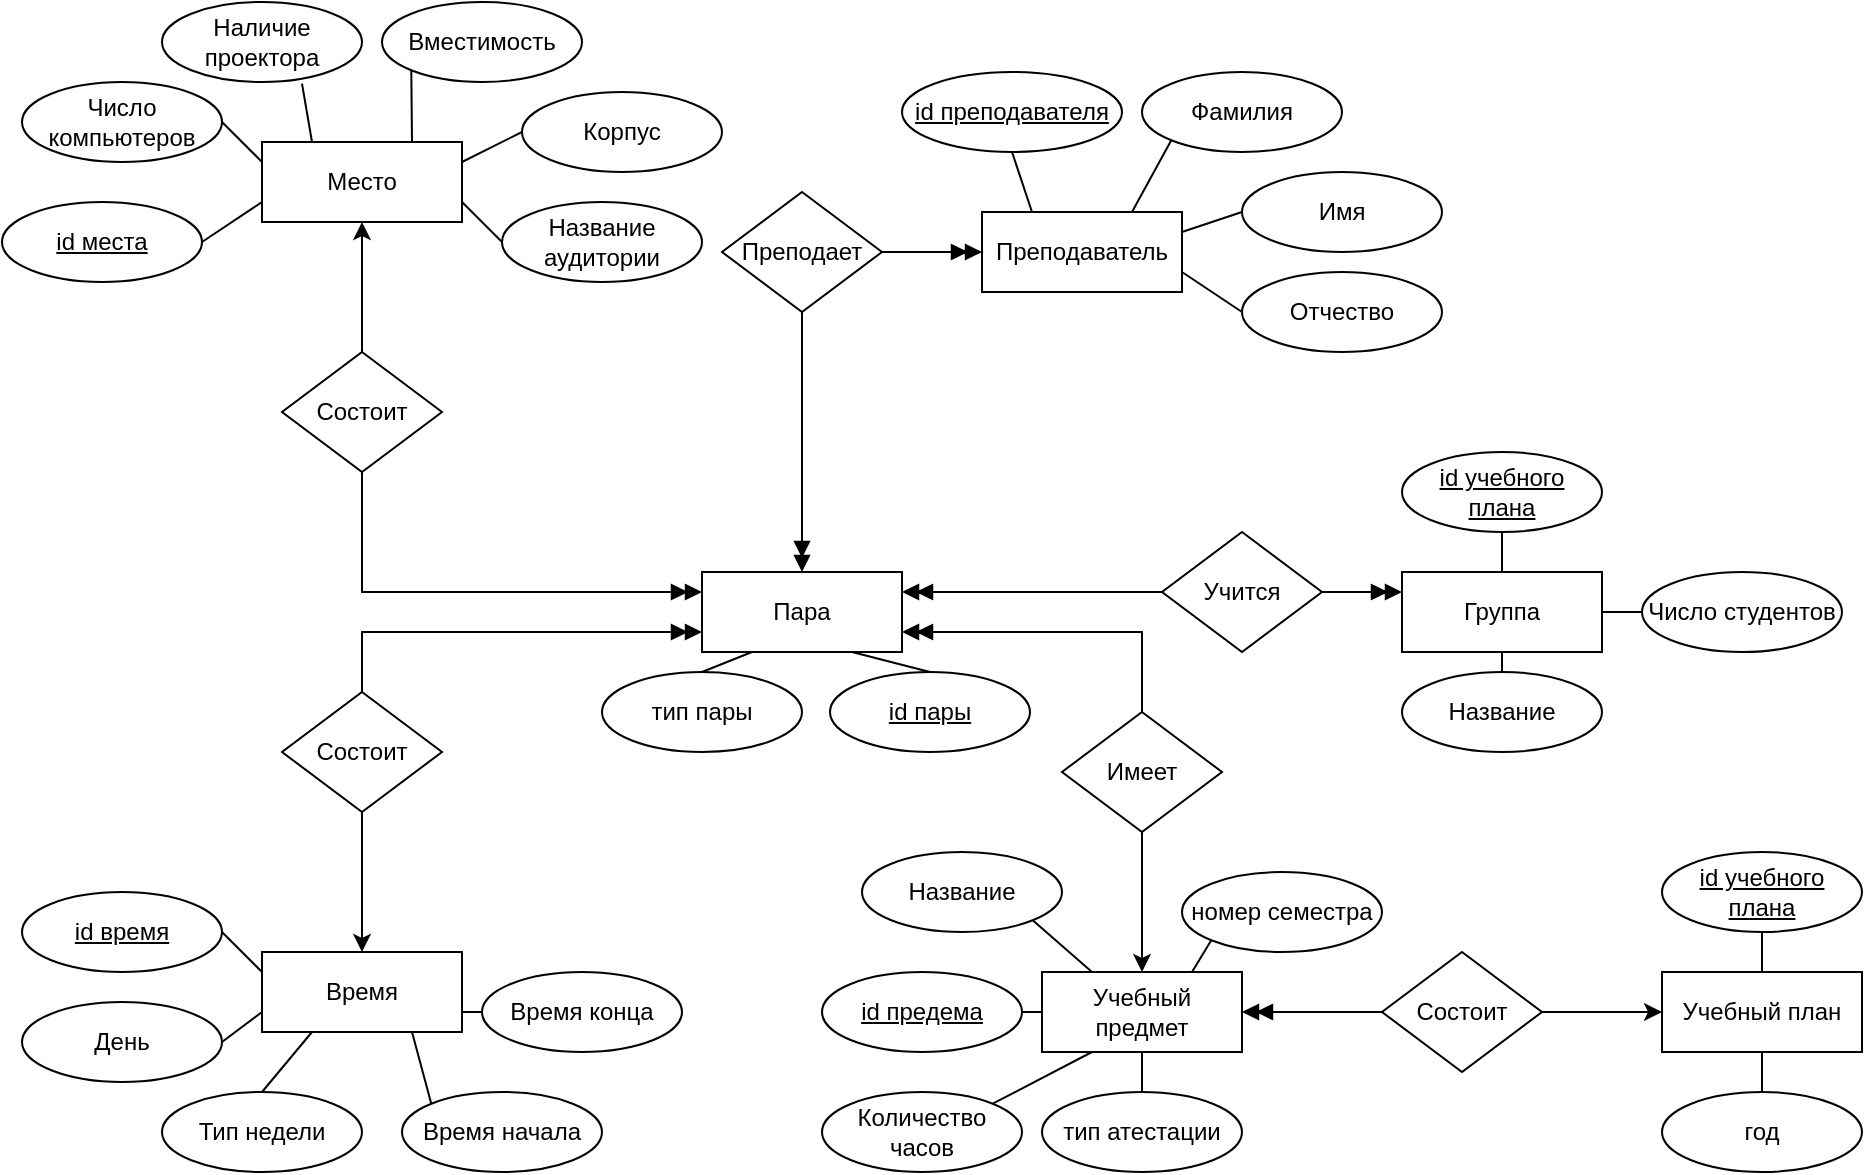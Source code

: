 <mxfile version="15.6.8" type="github"><diagram id="kSOcZVCkSYOr7iKSlA4o" name="Page-1"><mxGraphModel dx="1422" dy="780" grid="0" gridSize="10" guides="1" tooltips="1" connect="1" arrows="1" fold="1" page="0" pageScale="1" pageWidth="827" pageHeight="1169" math="0" shadow="0"><root><mxCell id="0"/><mxCell id="1" parent="0"/><mxCell id="0AAqKEs59Fs22UUl9lAn-47" value="" style="edgeStyle=orthogonalEdgeStyle;rounded=0;orthogonalLoop=1;jettySize=auto;html=1;endArrow=none;endFill=0;startArrow=doubleBlock;startFill=1;" edge="1" parent="1" source="0AAqKEs59Fs22UUl9lAn-1" target="0AAqKEs59Fs22UUl9lAn-46"><mxGeometry relative="1" as="geometry"/></mxCell><mxCell id="0AAqKEs59Fs22UUl9lAn-90" value="" style="edgeStyle=orthogonalEdgeStyle;rounded=0;orthogonalLoop=1;jettySize=auto;html=1;endArrow=none;endFill=0;startArrow=classic;startFill=1;strokeColor=default;" edge="1" parent="1" source="0AAqKEs59Fs22UUl9lAn-1" target="0AAqKEs59Fs22UUl9lAn-89"><mxGeometry relative="1" as="geometry"/></mxCell><mxCell id="0AAqKEs59Fs22UUl9lAn-1" value="Учебный предмет" style="rounded=0;whiteSpace=wrap;html=1;" vertex="1" parent="1"><mxGeometry x="520" y="530" width="100" height="40" as="geometry"/></mxCell><mxCell id="0AAqKEs59Fs22UUl9lAn-2" value="Время" style="rounded=0;whiteSpace=wrap;html=1;" vertex="1" parent="1"><mxGeometry x="130" y="520" width="100" height="40" as="geometry"/></mxCell><mxCell id="0AAqKEs59Fs22UUl9lAn-4" value="Группа" style="rounded=0;whiteSpace=wrap;html=1;" vertex="1" parent="1"><mxGeometry x="700" y="330" width="100" height="40" as="geometry"/></mxCell><mxCell id="0AAqKEs59Fs22UUl9lAn-5" value="Учебный план" style="rounded=0;whiteSpace=wrap;html=1;" vertex="1" parent="1"><mxGeometry x="830" y="530" width="100" height="40" as="geometry"/></mxCell><mxCell id="0AAqKEs59Fs22UUl9lAn-7" value="Преподаватель" style="rounded=0;whiteSpace=wrap;html=1;" vertex="1" parent="1"><mxGeometry x="490" y="150" width="100" height="40" as="geometry"/></mxCell><mxCell id="0AAqKEs59Fs22UUl9lAn-8" value="Место" style="rounded=0;whiteSpace=wrap;html=1;" vertex="1" parent="1"><mxGeometry x="130" y="115" width="100" height="40" as="geometry"/></mxCell><mxCell id="0AAqKEs59Fs22UUl9lAn-15" value="" style="edgeStyle=orthogonalEdgeStyle;rounded=0;orthogonalLoop=1;jettySize=auto;html=1;exitX=0;exitY=0.25;exitDx=0;exitDy=0;endArrow=none;endFill=0;startArrow=doubleBlock;startFill=1;" edge="1" parent="1" source="0AAqKEs59Fs22UUl9lAn-9" target="0AAqKEs59Fs22UUl9lAn-11"><mxGeometry relative="1" as="geometry"/></mxCell><mxCell id="0AAqKEs59Fs22UUl9lAn-18" value="" style="edgeStyle=orthogonalEdgeStyle;rounded=0;orthogonalLoop=1;jettySize=auto;html=1;exitX=0;exitY=0.75;exitDx=0;exitDy=0;startArrow=doubleBlock;startFill=1;endArrow=none;endFill=0;" edge="1" parent="1" source="0AAqKEs59Fs22UUl9lAn-9" target="0AAqKEs59Fs22UUl9lAn-17"><mxGeometry relative="1" as="geometry"/></mxCell><mxCell id="0AAqKEs59Fs22UUl9lAn-21" value="" style="edgeStyle=orthogonalEdgeStyle;rounded=0;orthogonalLoop=1;jettySize=auto;html=1;exitX=1;exitY=0.25;exitDx=0;exitDy=0;endArrow=none;endFill=0;startArrow=doubleBlock;startFill=1;" edge="1" parent="1" source="0AAqKEs59Fs22UUl9lAn-9" target="0AAqKEs59Fs22UUl9lAn-20"><mxGeometry relative="1" as="geometry"/></mxCell><mxCell id="0AAqKEs59Fs22UUl9lAn-9" value="Пара" style="rounded=0;whiteSpace=wrap;html=1;" vertex="1" parent="1"><mxGeometry x="350" y="330" width="100" height="40" as="geometry"/></mxCell><mxCell id="0AAqKEs59Fs22UUl9lAn-16" value="" style="edgeStyle=orthogonalEdgeStyle;rounded=0;orthogonalLoop=1;jettySize=auto;html=1;" edge="1" parent="1" source="0AAqKEs59Fs22UUl9lAn-11" target="0AAqKEs59Fs22UUl9lAn-8"><mxGeometry relative="1" as="geometry"/></mxCell><mxCell id="0AAqKEs59Fs22UUl9lAn-11" value="Состоит" style="rhombus;whiteSpace=wrap;html=1;" vertex="1" parent="1"><mxGeometry x="140" y="220" width="80" height="60" as="geometry"/></mxCell><mxCell id="0AAqKEs59Fs22UUl9lAn-13" value="" style="edgeStyle=orthogonalEdgeStyle;rounded=0;orthogonalLoop=1;jettySize=auto;html=1;entryX=0.5;entryY=0;entryDx=0;entryDy=0;exitX=0.5;exitY=1;exitDx=0;exitDy=0;endArrow=doubleBlock;endFill=1;" edge="1" parent="1" source="0AAqKEs59Fs22UUl9lAn-12" target="0AAqKEs59Fs22UUl9lAn-9"><mxGeometry relative="1" as="geometry"><Array as="points"><mxPoint x="400" y="220"/><mxPoint x="400" y="220"/></Array></mxGeometry></mxCell><mxCell id="0AAqKEs59Fs22UUl9lAn-14" value="" style="edgeStyle=orthogonalEdgeStyle;rounded=0;orthogonalLoop=1;jettySize=auto;html=1;endArrow=doubleBlock;endFill=1;" edge="1" parent="1" source="0AAqKEs59Fs22UUl9lAn-12" target="0AAqKEs59Fs22UUl9lAn-7"><mxGeometry relative="1" as="geometry"/></mxCell><mxCell id="0AAqKEs59Fs22UUl9lAn-12" value="Преподает" style="rhombus;whiteSpace=wrap;html=1;" vertex="1" parent="1"><mxGeometry x="360" y="140" width="80" height="60" as="geometry"/></mxCell><mxCell id="0AAqKEs59Fs22UUl9lAn-19" value="" style="edgeStyle=orthogonalEdgeStyle;rounded=0;orthogonalLoop=1;jettySize=auto;html=1;" edge="1" parent="1" source="0AAqKEs59Fs22UUl9lAn-17" target="0AAqKEs59Fs22UUl9lAn-2"><mxGeometry relative="1" as="geometry"/></mxCell><mxCell id="0AAqKEs59Fs22UUl9lAn-17" value="Состоит" style="rhombus;whiteSpace=wrap;html=1;" vertex="1" parent="1"><mxGeometry x="140" y="390" width="80" height="60" as="geometry"/></mxCell><mxCell id="0AAqKEs59Fs22UUl9lAn-22" value="" style="edgeStyle=orthogonalEdgeStyle;rounded=0;orthogonalLoop=1;jettySize=auto;html=1;entryX=0;entryY=0.25;entryDx=0;entryDy=0;endArrow=doubleBlock;endFill=1;" edge="1" parent="1" source="0AAqKEs59Fs22UUl9lAn-20" target="0AAqKEs59Fs22UUl9lAn-4"><mxGeometry relative="1" as="geometry"/></mxCell><mxCell id="0AAqKEs59Fs22UUl9lAn-20" value="Учится" style="rhombus;whiteSpace=wrap;html=1;" vertex="1" parent="1"><mxGeometry x="580" y="310" width="80" height="60" as="geometry"/></mxCell><mxCell id="0AAqKEs59Fs22UUl9lAn-25" value="&lt;u&gt;id преподавателя&lt;/u&gt;" style="ellipse;whiteSpace=wrap;html=1;" vertex="1" parent="1"><mxGeometry x="450" y="80" width="110" height="40" as="geometry"/></mxCell><mxCell id="0AAqKEs59Fs22UUl9lAn-26" value="Фамилия" style="ellipse;whiteSpace=wrap;html=1;" vertex="1" parent="1"><mxGeometry x="570" y="80" width="100" height="40" as="geometry"/></mxCell><mxCell id="0AAqKEs59Fs22UUl9lAn-27" value="Имя" style="ellipse;whiteSpace=wrap;html=1;" vertex="1" parent="1"><mxGeometry x="620" y="130" width="100" height="40" as="geometry"/></mxCell><mxCell id="0AAqKEs59Fs22UUl9lAn-28" value="Отчество" style="ellipse;whiteSpace=wrap;html=1;" vertex="1" parent="1"><mxGeometry x="620" y="180" width="100" height="40" as="geometry"/></mxCell><mxCell id="0AAqKEs59Fs22UUl9lAn-29" value="Число компьютеров" style="ellipse;whiteSpace=wrap;html=1;" vertex="1" parent="1"><mxGeometry x="10" y="85" width="100" height="40" as="geometry"/></mxCell><mxCell id="0AAqKEs59Fs22UUl9lAn-30" value="&lt;u&gt;id места&lt;/u&gt;" style="ellipse;whiteSpace=wrap;html=1;" vertex="1" parent="1"><mxGeometry y="145" width="100" height="40" as="geometry"/></mxCell><mxCell id="0AAqKEs59Fs22UUl9lAn-31" value="Наличие проектора" style="ellipse;whiteSpace=wrap;html=1;" vertex="1" parent="1"><mxGeometry x="80" y="45" width="100" height="40" as="geometry"/></mxCell><mxCell id="0AAqKEs59Fs22UUl9lAn-32" value="Вместимость" style="ellipse;whiteSpace=wrap;html=1;" vertex="1" parent="1"><mxGeometry x="190" y="45" width="100" height="40" as="geometry"/></mxCell><mxCell id="0AAqKEs59Fs22UUl9lAn-33" value="Корпус" style="ellipse;whiteSpace=wrap;html=1;" vertex="1" parent="1"><mxGeometry x="260" y="90" width="100" height="40" as="geometry"/></mxCell><mxCell id="0AAqKEs59Fs22UUl9lAn-34" value="Название аудитории" style="ellipse;whiteSpace=wrap;html=1;" vertex="1" parent="1"><mxGeometry x="250" y="145" width="100" height="40" as="geometry"/></mxCell><mxCell id="0AAqKEs59Fs22UUl9lAn-35" value="&lt;u&gt;id время&lt;/u&gt;" style="ellipse;whiteSpace=wrap;html=1;" vertex="1" parent="1"><mxGeometry x="10" y="490" width="100" height="40" as="geometry"/></mxCell><mxCell id="0AAqKEs59Fs22UUl9lAn-36" value="День" style="ellipse;whiteSpace=wrap;html=1;" vertex="1" parent="1"><mxGeometry x="10" y="545" width="100" height="40" as="geometry"/></mxCell><mxCell id="0AAqKEs59Fs22UUl9lAn-37" value="Тип недели" style="ellipse;whiteSpace=wrap;html=1;" vertex="1" parent="1"><mxGeometry x="80" y="590" width="100" height="40" as="geometry"/></mxCell><mxCell id="0AAqKEs59Fs22UUl9lAn-38" value="Время начала" style="ellipse;whiteSpace=wrap;html=1;" vertex="1" parent="1"><mxGeometry x="200" y="590" width="100" height="40" as="geometry"/></mxCell><mxCell id="0AAqKEs59Fs22UUl9lAn-39" value="Время конца" style="ellipse;whiteSpace=wrap;html=1;" vertex="1" parent="1"><mxGeometry x="240" y="530" width="100" height="40" as="geometry"/></mxCell><mxCell id="0AAqKEs59Fs22UUl9lAn-40" value="&lt;u&gt;id предема&lt;/u&gt;" style="ellipse;whiteSpace=wrap;html=1;" vertex="1" parent="1"><mxGeometry x="410" y="530" width="100" height="40" as="geometry"/></mxCell><mxCell id="0AAqKEs59Fs22UUl9lAn-42" value="Количество часов" style="ellipse;whiteSpace=wrap;html=1;" vertex="1" parent="1"><mxGeometry x="410" y="590" width="100" height="40" as="geometry"/></mxCell><mxCell id="0AAqKEs59Fs22UUl9lAn-43" value="тип атестации" style="ellipse;whiteSpace=wrap;html=1;" vertex="1" parent="1"><mxGeometry x="520" y="590" width="100" height="40" as="geometry"/></mxCell><mxCell id="0AAqKEs59Fs22UUl9lAn-44" value="Название" style="ellipse;whiteSpace=wrap;html=1;" vertex="1" parent="1"><mxGeometry x="430" y="470" width="100" height="40" as="geometry"/></mxCell><mxCell id="0AAqKEs59Fs22UUl9lAn-45" value="номер семестра" style="ellipse;whiteSpace=wrap;html=1;" vertex="1" parent="1"><mxGeometry x="590" y="480" width="100" height="40" as="geometry"/></mxCell><mxCell id="0AAqKEs59Fs22UUl9lAn-48" value="" style="edgeStyle=orthogonalEdgeStyle;rounded=0;orthogonalLoop=1;jettySize=auto;html=1;" edge="1" parent="1" source="0AAqKEs59Fs22UUl9lAn-46" target="0AAqKEs59Fs22UUl9lAn-5"><mxGeometry relative="1" as="geometry"/></mxCell><mxCell id="0AAqKEs59Fs22UUl9lAn-46" value="Состоит" style="rhombus;whiteSpace=wrap;html=1;" vertex="1" parent="1"><mxGeometry x="690" y="520" width="80" height="60" as="geometry"/></mxCell><mxCell id="0AAqKEs59Fs22UUl9lAn-49" value="&lt;u&gt;id учебного плана&lt;br&gt;&lt;/u&gt;" style="ellipse;whiteSpace=wrap;html=1;" vertex="1" parent="1"><mxGeometry x="830" y="470" width="100" height="40" as="geometry"/></mxCell><mxCell id="0AAqKEs59Fs22UUl9lAn-50" value="год" style="ellipse;whiteSpace=wrap;html=1;" vertex="1" parent="1"><mxGeometry x="830" y="590" width="100" height="40" as="geometry"/></mxCell><mxCell id="0AAqKEs59Fs22UUl9lAn-51" value="" style="endArrow=none;html=1;rounded=0;entryX=0.7;entryY=1.021;entryDx=0;entryDy=0;entryPerimeter=0;exitX=0.25;exitY=0;exitDx=0;exitDy=0;" edge="1" parent="1" source="0AAqKEs59Fs22UUl9lAn-8" target="0AAqKEs59Fs22UUl9lAn-31"><mxGeometry width="50" height="50" relative="1" as="geometry"><mxPoint x="340" y="295" as="sourcePoint"/><mxPoint x="390" y="245" as="targetPoint"/></mxGeometry></mxCell><mxCell id="0AAqKEs59Fs22UUl9lAn-52" value="" style="endArrow=none;html=1;rounded=0;entryX=0;entryY=1;entryDx=0;entryDy=0;exitX=0.75;exitY=0;exitDx=0;exitDy=0;" edge="1" parent="1" source="0AAqKEs59Fs22UUl9lAn-8" target="0AAqKEs59Fs22UUl9lAn-32"><mxGeometry width="50" height="50" relative="1" as="geometry"><mxPoint x="165" y="125" as="sourcePoint"/><mxPoint x="150" y="85.84" as="targetPoint"/></mxGeometry></mxCell><mxCell id="0AAqKEs59Fs22UUl9lAn-53" value="" style="endArrow=none;html=1;rounded=0;entryX=1;entryY=0.25;entryDx=0;entryDy=0;exitX=0;exitY=0.5;exitDx=0;exitDy=0;" edge="1" parent="1" source="0AAqKEs59Fs22UUl9lAn-33" target="0AAqKEs59Fs22UUl9lAn-8"><mxGeometry width="50" height="50" relative="1" as="geometry"><mxPoint x="260.0" y="105" as="sourcePoint"/><mxPoint x="160" y="95.84" as="targetPoint"/></mxGeometry></mxCell><mxCell id="0AAqKEs59Fs22UUl9lAn-54" value="" style="endArrow=none;html=1;rounded=0;entryX=1;entryY=0.75;entryDx=0;entryDy=0;exitX=0;exitY=0.5;exitDx=0;exitDy=0;" edge="1" parent="1" source="0AAqKEs59Fs22UUl9lAn-34" target="0AAqKEs59Fs22UUl9lAn-8"><mxGeometry width="50" height="50" relative="1" as="geometry"><mxPoint x="250" y="145" as="sourcePoint"/><mxPoint x="170" y="105.84" as="targetPoint"/></mxGeometry></mxCell><mxCell id="0AAqKEs59Fs22UUl9lAn-56" value="" style="endArrow=none;html=1;rounded=0;entryX=0;entryY=0.75;entryDx=0;entryDy=0;exitX=1;exitY=0.5;exitDx=0;exitDy=0;" edge="1" parent="1" source="0AAqKEs59Fs22UUl9lAn-30" target="0AAqKEs59Fs22UUl9lAn-8"><mxGeometry width="50" height="50" relative="1" as="geometry"><mxPoint x="205" y="165" as="sourcePoint"/><mxPoint x="190" y="125.84" as="targetPoint"/></mxGeometry></mxCell><mxCell id="0AAqKEs59Fs22UUl9lAn-57" value="" style="endArrow=none;html=1;rounded=0;entryX=1;entryY=0.5;entryDx=0;entryDy=0;exitX=0;exitY=0.25;exitDx=0;exitDy=0;" edge="1" parent="1" source="0AAqKEs59Fs22UUl9lAn-8" target="0AAqKEs59Fs22UUl9lAn-29"><mxGeometry width="50" height="50" relative="1" as="geometry"><mxPoint x="215" y="175" as="sourcePoint"/><mxPoint x="200" y="135.84" as="targetPoint"/></mxGeometry></mxCell><mxCell id="0AAqKEs59Fs22UUl9lAn-58" value="" style="endArrow=none;html=1;rounded=0;entryX=0.25;entryY=0;entryDx=0;entryDy=0;exitX=0.5;exitY=1;exitDx=0;exitDy=0;" edge="1" parent="1" source="0AAqKEs59Fs22UUl9lAn-25" target="0AAqKEs59Fs22UUl9lAn-7"><mxGeometry width="50" height="50" relative="1" as="geometry"><mxPoint x="265" y="190" as="sourcePoint"/><mxPoint x="250" y="150.84" as="targetPoint"/></mxGeometry></mxCell><mxCell id="0AAqKEs59Fs22UUl9lAn-60" value="" style="endArrow=none;html=1;rounded=0;entryX=0.75;entryY=0;entryDx=0;entryDy=0;exitX=0;exitY=1;exitDx=0;exitDy=0;" edge="1" parent="1" source="0AAqKEs59Fs22UUl9lAn-26" target="0AAqKEs59Fs22UUl9lAn-7"><mxGeometry width="50" height="50" relative="1" as="geometry"><mxPoint x="615" y="250" as="sourcePoint"/><mxPoint x="600" y="210.84" as="targetPoint"/></mxGeometry></mxCell><mxCell id="0AAqKEs59Fs22UUl9lAn-62" value="" style="endArrow=none;html=1;rounded=0;entryX=1;entryY=0.25;entryDx=0;entryDy=0;exitX=0;exitY=0.5;exitDx=0;exitDy=0;" edge="1" parent="1" source="0AAqKEs59Fs22UUl9lAn-27" target="0AAqKEs59Fs22UUl9lAn-7"><mxGeometry width="50" height="50" relative="1" as="geometry"><mxPoint x="295" y="220" as="sourcePoint"/><mxPoint x="280" y="180.84" as="targetPoint"/></mxGeometry></mxCell><mxCell id="0AAqKEs59Fs22UUl9lAn-63" value="" style="endArrow=none;html=1;rounded=0;entryX=1;entryY=0.75;entryDx=0;entryDy=0;exitX=0;exitY=0.5;exitDx=0;exitDy=0;" edge="1" parent="1" source="0AAqKEs59Fs22UUl9lAn-28" target="0AAqKEs59Fs22UUl9lAn-7"><mxGeometry width="50" height="50" relative="1" as="geometry"><mxPoint x="305" y="230" as="sourcePoint"/><mxPoint x="290" y="190.84" as="targetPoint"/></mxGeometry></mxCell><mxCell id="0AAqKEs59Fs22UUl9lAn-64" value="" style="endArrow=none;html=1;rounded=0;entryX=0;entryY=0.25;entryDx=0;entryDy=0;exitX=1;exitY=0.5;exitDx=0;exitDy=0;" edge="1" parent="1" source="0AAqKEs59Fs22UUl9lAn-35" target="0AAqKEs59Fs22UUl9lAn-2"><mxGeometry width="50" height="50" relative="1" as="geometry"><mxPoint x="315" y="240" as="sourcePoint"/><mxPoint x="300" y="200.84" as="targetPoint"/></mxGeometry></mxCell><mxCell id="0AAqKEs59Fs22UUl9lAn-65" value="" style="endArrow=none;html=1;rounded=0;entryX=1;entryY=0.5;entryDx=0;entryDy=0;exitX=0;exitY=0.75;exitDx=0;exitDy=0;" edge="1" parent="1" source="0AAqKEs59Fs22UUl9lAn-2" target="0AAqKEs59Fs22UUl9lAn-36"><mxGeometry width="50" height="50" relative="1" as="geometry"><mxPoint x="325" y="250" as="sourcePoint"/><mxPoint x="310" y="210.84" as="targetPoint"/></mxGeometry></mxCell><mxCell id="0AAqKEs59Fs22UUl9lAn-66" value="" style="endArrow=none;html=1;rounded=0;entryX=0;entryY=0;entryDx=0;entryDy=0;exitX=0.75;exitY=1;exitDx=0;exitDy=0;" edge="1" parent="1" source="0AAqKEs59Fs22UUl9lAn-2" target="0AAqKEs59Fs22UUl9lAn-38"><mxGeometry width="50" height="50" relative="1" as="geometry"><mxPoint x="335" y="260" as="sourcePoint"/><mxPoint x="320" y="220.84" as="targetPoint"/></mxGeometry></mxCell><mxCell id="0AAqKEs59Fs22UUl9lAn-67" value="" style="endArrow=none;html=1;rounded=0;entryX=0.5;entryY=0;entryDx=0;entryDy=0;exitX=0.25;exitY=1;exitDx=0;exitDy=0;" edge="1" parent="1" source="0AAqKEs59Fs22UUl9lAn-2" target="0AAqKEs59Fs22UUl9lAn-37"><mxGeometry width="50" height="50" relative="1" as="geometry"><mxPoint x="345" y="270" as="sourcePoint"/><mxPoint x="330" y="230.84" as="targetPoint"/></mxGeometry></mxCell><mxCell id="0AAqKEs59Fs22UUl9lAn-69" value="" style="endArrow=none;html=1;rounded=0;entryX=1;entryY=0.75;entryDx=0;entryDy=0;exitX=0;exitY=0.5;exitDx=0;exitDy=0;" edge="1" parent="1" source="0AAqKEs59Fs22UUl9lAn-39" target="0AAqKEs59Fs22UUl9lAn-2"><mxGeometry width="50" height="50" relative="1" as="geometry"><mxPoint x="355" y="280" as="sourcePoint"/><mxPoint x="340" y="240.84" as="targetPoint"/></mxGeometry></mxCell><mxCell id="0AAqKEs59Fs22UUl9lAn-70" value="" style="endArrow=none;html=1;rounded=0;entryX=0.5;entryY=0;entryDx=0;entryDy=0;exitX=0.5;exitY=1;exitDx=0;exitDy=0;" edge="1" parent="1" source="0AAqKEs59Fs22UUl9lAn-1" target="0AAqKEs59Fs22UUl9lAn-43"><mxGeometry width="50" height="50" relative="1" as="geometry"><mxPoint x="415" y="300" as="sourcePoint"/><mxPoint x="400" y="260.84" as="targetPoint"/></mxGeometry></mxCell><mxCell id="0AAqKEs59Fs22UUl9lAn-71" value="" style="endArrow=none;html=1;rounded=0;entryX=1;entryY=0;entryDx=0;entryDy=0;exitX=0.25;exitY=1;exitDx=0;exitDy=0;" edge="1" parent="1" source="0AAqKEs59Fs22UUl9lAn-1" target="0AAqKEs59Fs22UUl9lAn-42"><mxGeometry width="50" height="50" relative="1" as="geometry"><mxPoint x="425" y="310" as="sourcePoint"/><mxPoint x="410" y="270.84" as="targetPoint"/></mxGeometry></mxCell><mxCell id="0AAqKEs59Fs22UUl9lAn-72" value="" style="endArrow=none;html=1;rounded=0;entryX=1;entryY=0.5;entryDx=0;entryDy=0;exitX=0;exitY=0.5;exitDx=0;exitDy=0;" edge="1" parent="1" source="0AAqKEs59Fs22UUl9lAn-1" target="0AAqKEs59Fs22UUl9lAn-40"><mxGeometry width="50" height="50" relative="1" as="geometry"><mxPoint x="435" y="320" as="sourcePoint"/><mxPoint x="420" y="280.84" as="targetPoint"/></mxGeometry></mxCell><mxCell id="0AAqKEs59Fs22UUl9lAn-73" value="" style="endArrow=none;html=1;rounded=0;entryX=1;entryY=1;entryDx=0;entryDy=0;exitX=0.25;exitY=0;exitDx=0;exitDy=0;" edge="1" parent="1" source="0AAqKEs59Fs22UUl9lAn-1" target="0AAqKEs59Fs22UUl9lAn-44"><mxGeometry width="50" height="50" relative="1" as="geometry"><mxPoint x="445" y="330" as="sourcePoint"/><mxPoint x="430" y="290.84" as="targetPoint"/></mxGeometry></mxCell><mxCell id="0AAqKEs59Fs22UUl9lAn-74" value="" style="endArrow=none;html=1;rounded=0;entryX=0;entryY=1;entryDx=0;entryDy=0;exitX=0.75;exitY=0;exitDx=0;exitDy=0;" edge="1" parent="1" source="0AAqKEs59Fs22UUl9lAn-1" target="0AAqKEs59Fs22UUl9lAn-45"><mxGeometry width="50" height="50" relative="1" as="geometry"><mxPoint x="455" y="340" as="sourcePoint"/><mxPoint x="440" y="300.84" as="targetPoint"/></mxGeometry></mxCell><mxCell id="0AAqKEs59Fs22UUl9lAn-75" value="" style="endArrow=none;html=1;rounded=0;entryX=0.5;entryY=0;entryDx=0;entryDy=0;exitX=0.5;exitY=1;exitDx=0;exitDy=0;" edge="1" parent="1" source="0AAqKEs59Fs22UUl9lAn-49" target="0AAqKEs59Fs22UUl9lAn-5"><mxGeometry width="50" height="50" relative="1" as="geometry"><mxPoint x="465" y="350" as="sourcePoint"/><mxPoint x="450" y="310.84" as="targetPoint"/></mxGeometry></mxCell><mxCell id="0AAqKEs59Fs22UUl9lAn-76" value="" style="endArrow=none;html=1;rounded=0;entryX=0.5;entryY=1;entryDx=0;entryDy=0;exitX=0.5;exitY=0;exitDx=0;exitDy=0;" edge="1" parent="1" source="0AAqKEs59Fs22UUl9lAn-50" target="0AAqKEs59Fs22UUl9lAn-5"><mxGeometry width="50" height="50" relative="1" as="geometry"><mxPoint x="475" y="360" as="sourcePoint"/><mxPoint x="460" y="320.84" as="targetPoint"/></mxGeometry></mxCell><mxCell id="0AAqKEs59Fs22UUl9lAn-77" value="&lt;u&gt;id учебного плана&lt;br&gt;&lt;/u&gt;" style="ellipse;whiteSpace=wrap;html=1;" vertex="1" parent="1"><mxGeometry x="700" y="270" width="100" height="40" as="geometry"/></mxCell><mxCell id="0AAqKEs59Fs22UUl9lAn-78" value="Число студентов" style="ellipse;whiteSpace=wrap;html=1;" vertex="1" parent="1"><mxGeometry x="820" y="330" width="100" height="40" as="geometry"/></mxCell><mxCell id="0AAqKEs59Fs22UUl9lAn-79" value="Название" style="ellipse;whiteSpace=wrap;html=1;" vertex="1" parent="1"><mxGeometry x="700" y="380" width="100" height="40" as="geometry"/></mxCell><mxCell id="0AAqKEs59Fs22UUl9lAn-80" value="" style="endArrow=none;html=1;rounded=0;entryX=0.5;entryY=0;entryDx=0;entryDy=0;exitX=0.5;exitY=1;exitDx=0;exitDy=0;" edge="1" parent="1" source="0AAqKEs59Fs22UUl9lAn-77" target="0AAqKEs59Fs22UUl9lAn-4"><mxGeometry width="50" height="50" relative="1" as="geometry"><mxPoint x="380" y="430" as="sourcePoint"/><mxPoint x="430" y="380" as="targetPoint"/></mxGeometry></mxCell><mxCell id="0AAqKEs59Fs22UUl9lAn-82" value="" style="endArrow=none;html=1;rounded=0;entryX=0;entryY=0.5;entryDx=0;entryDy=0;exitX=1;exitY=0.5;exitDx=0;exitDy=0;" edge="1" parent="1" source="0AAqKEs59Fs22UUl9lAn-4" target="0AAqKEs59Fs22UUl9lAn-78"><mxGeometry width="50" height="50" relative="1" as="geometry"><mxPoint x="670" y="310" as="sourcePoint"/><mxPoint x="670" y="330" as="targetPoint"/></mxGeometry></mxCell><mxCell id="0AAqKEs59Fs22UUl9lAn-83" value="" style="endArrow=none;html=1;rounded=0;entryX=0.5;entryY=0;entryDx=0;entryDy=0;exitX=0.5;exitY=1;exitDx=0;exitDy=0;" edge="1" parent="1" source="0AAqKEs59Fs22UUl9lAn-4" target="0AAqKEs59Fs22UUl9lAn-79"><mxGeometry width="50" height="50" relative="1" as="geometry"><mxPoint x="680" y="320" as="sourcePoint"/><mxPoint x="680" y="340" as="targetPoint"/></mxGeometry></mxCell><mxCell id="0AAqKEs59Fs22UUl9lAn-85" value="тип пары" style="ellipse;whiteSpace=wrap;html=1;" vertex="1" parent="1"><mxGeometry x="300" y="380" width="100" height="40" as="geometry"/></mxCell><mxCell id="0AAqKEs59Fs22UUl9lAn-86" value="&lt;u&gt;id пары&lt;br&gt;&lt;/u&gt;" style="ellipse;whiteSpace=wrap;html=1;" vertex="1" parent="1"><mxGeometry x="414" y="380" width="100" height="40" as="geometry"/></mxCell><mxCell id="0AAqKEs59Fs22UUl9lAn-87" value="" style="endArrow=none;html=1;rounded=0;entryX=0.5;entryY=0;entryDx=0;entryDy=0;exitX=0.25;exitY=1;exitDx=0;exitDy=0;" edge="1" parent="1" source="0AAqKEs59Fs22UUl9lAn-9" target="0AAqKEs59Fs22UUl9lAn-85"><mxGeometry width="50" height="50" relative="1" as="geometry"><mxPoint x="330" y="430" as="sourcePoint"/><mxPoint x="380" y="380" as="targetPoint"/></mxGeometry></mxCell><mxCell id="0AAqKEs59Fs22UUl9lAn-88" value="" style="endArrow=none;html=1;rounded=0;entryX=0.5;entryY=0;entryDx=0;entryDy=0;exitX=0.75;exitY=1;exitDx=0;exitDy=0;" edge="1" parent="1" source="0AAqKEs59Fs22UUl9lAn-9" target="0AAqKEs59Fs22UUl9lAn-86"><mxGeometry width="50" height="50" relative="1" as="geometry"><mxPoint x="395" y="370" as="sourcePoint"/><mxPoint x="360" y="390" as="targetPoint"/></mxGeometry></mxCell><mxCell id="0AAqKEs59Fs22UUl9lAn-89" value="Имеет" style="rhombus;whiteSpace=wrap;html=1;" vertex="1" parent="1"><mxGeometry x="530" y="400" width="80" height="60" as="geometry"/></mxCell><mxCell id="0AAqKEs59Fs22UUl9lAn-95" value="" style="edgeStyle=orthogonalEdgeStyle;rounded=0;orthogonalLoop=1;jettySize=auto;html=1;exitX=1;exitY=0.75;exitDx=0;exitDy=0;entryX=0.5;entryY=0;entryDx=0;entryDy=0;endArrow=none;endFill=0;startArrow=doubleBlock;startFill=1;" edge="1" parent="1" source="0AAqKEs59Fs22UUl9lAn-9" target="0AAqKEs59Fs22UUl9lAn-89"><mxGeometry relative="1" as="geometry"><mxPoint x="640" y="380" as="sourcePoint"/><mxPoint x="790" y="460" as="targetPoint"/><Array as="points"><mxPoint x="570" y="360"/></Array></mxGeometry></mxCell></root></mxGraphModel></diagram></mxfile>